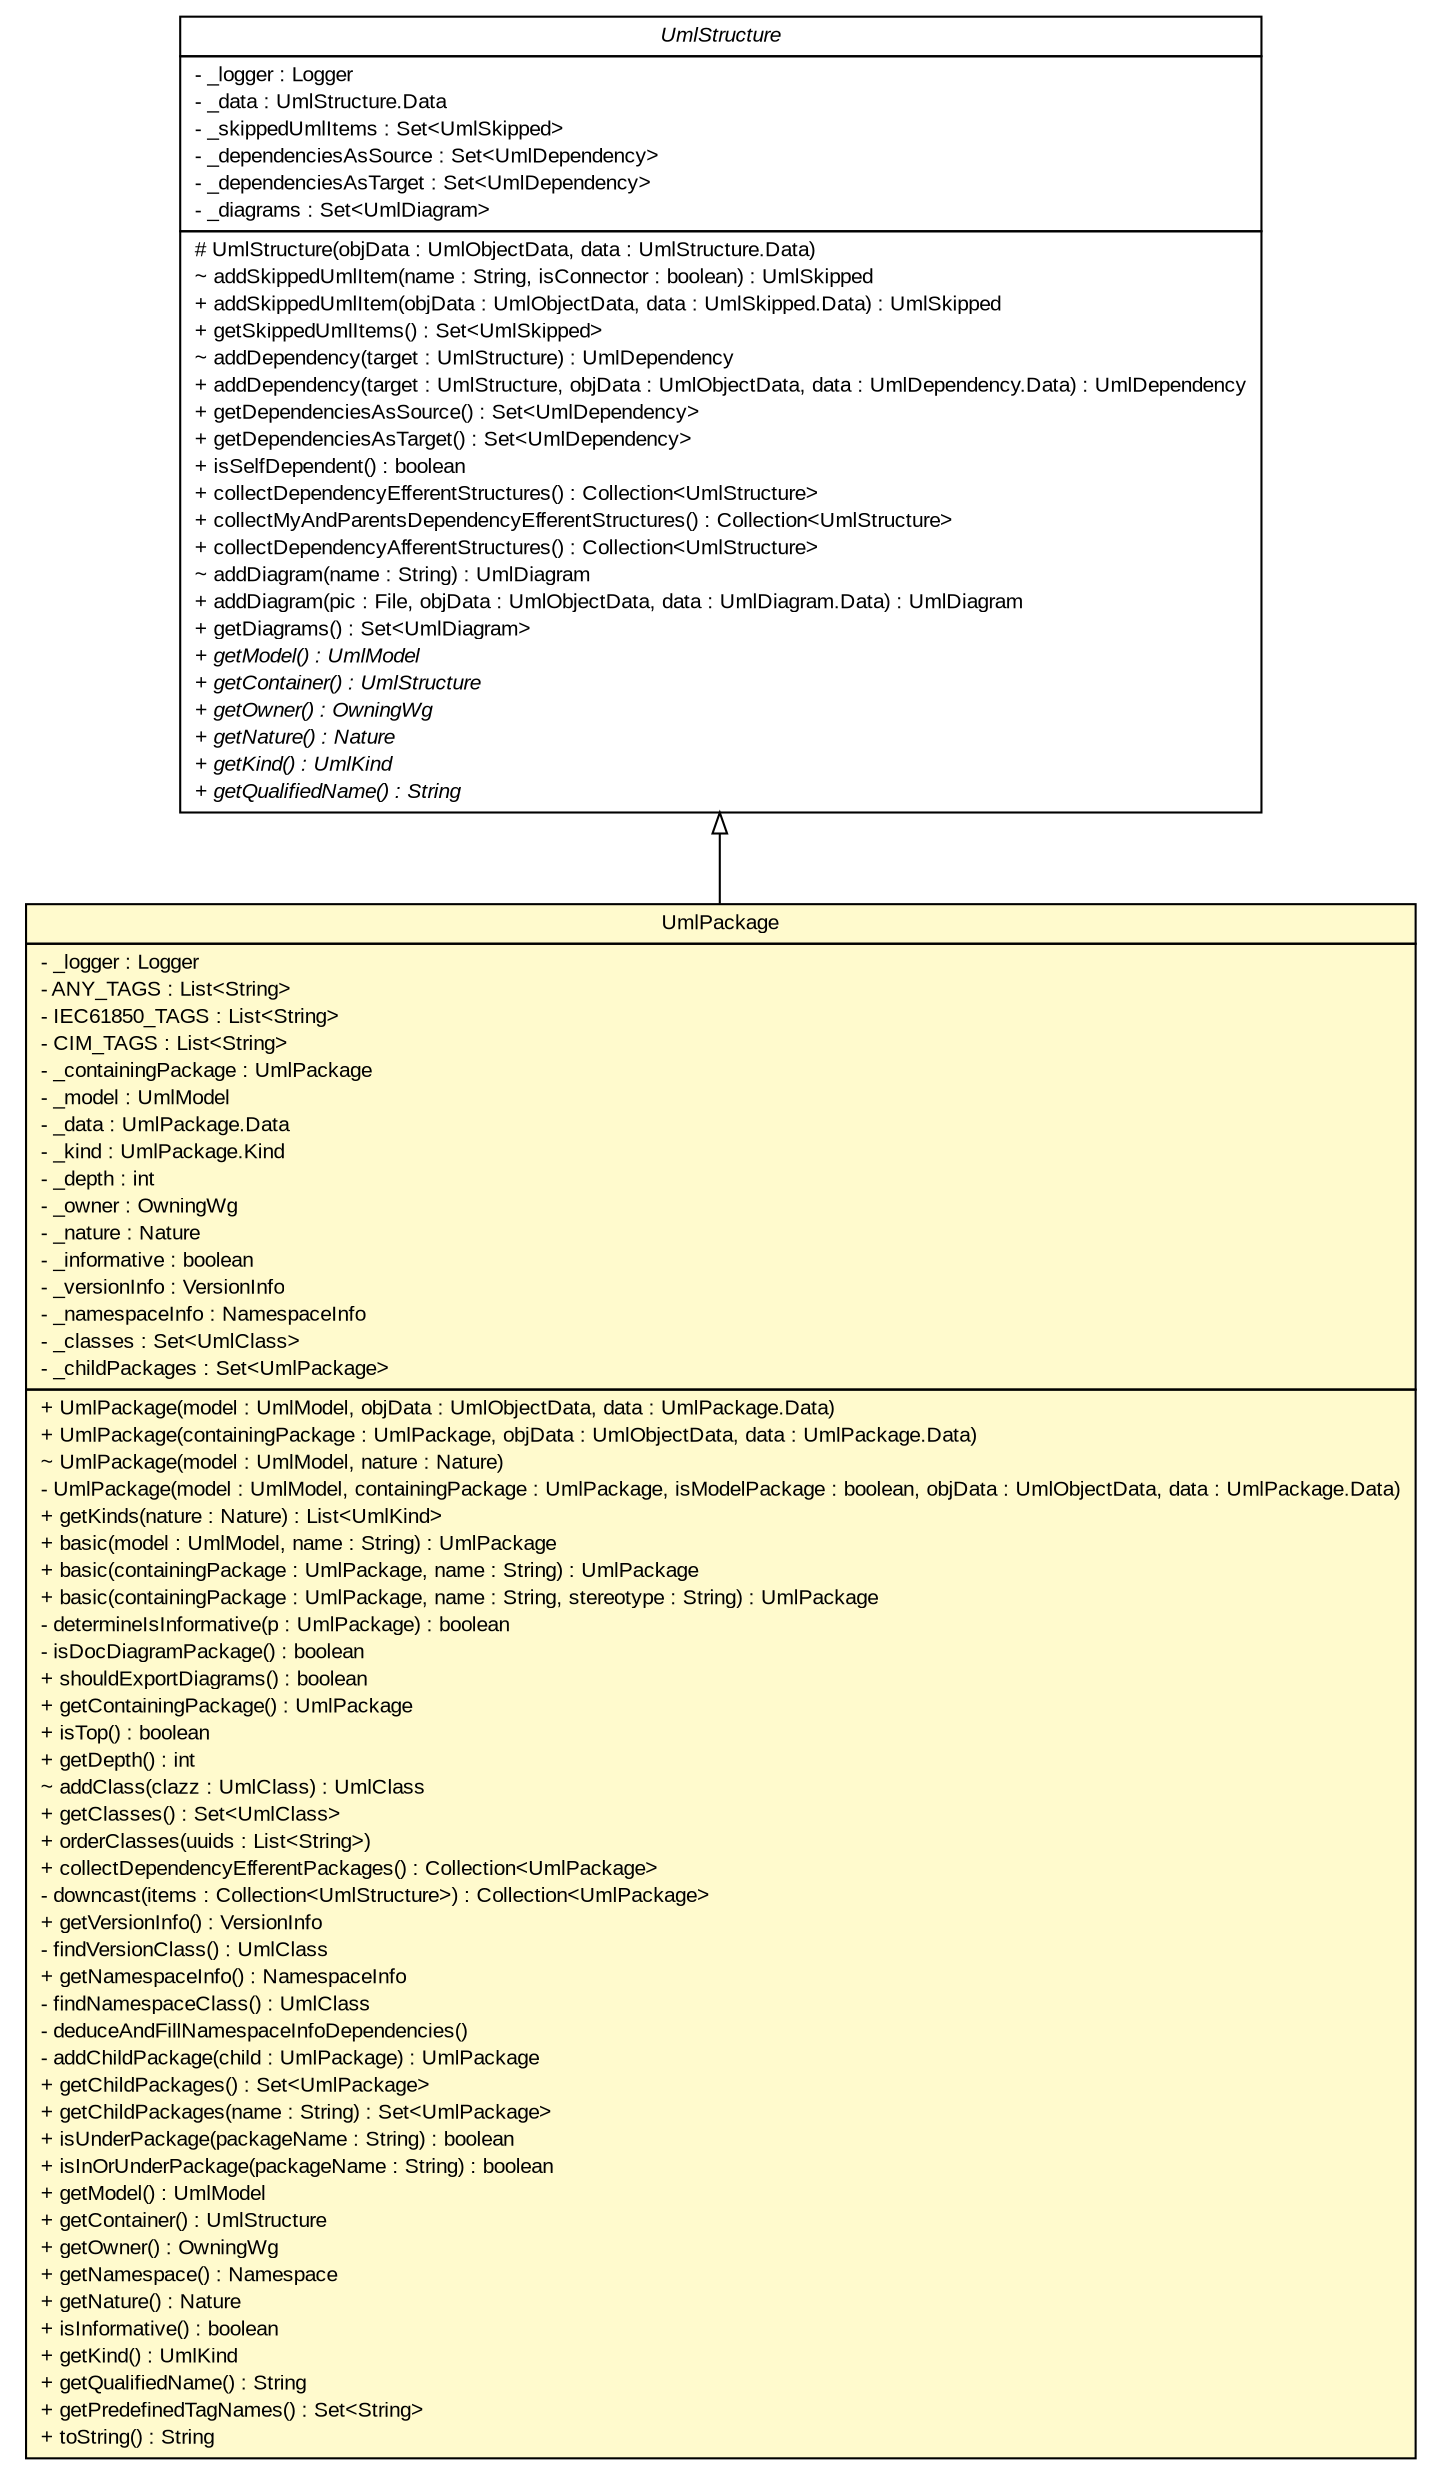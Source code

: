 #!/usr/local/bin/dot
#
# Class diagram 
# Generated by UMLGraph version R5_6_6-6-g3bdff0 (http://www.umlgraph.org/)
#

digraph G {
	edge [fontname="arial",fontsize=10,labelfontname="arial",labelfontsize=10];
	node [fontname="arial",fontsize=10,shape=plaintext];
	nodesep=0.25;
	ranksep=0.5;
	// org.tanjakostic.jcleancim.model.UmlStructure
	c195840 [label=<<table title="org.tanjakostic.jcleancim.model.UmlStructure" border="0" cellborder="1" cellspacing="0" cellpadding="2" port="p" href="./UmlStructure.html">
		<tr><td><table border="0" cellspacing="0" cellpadding="1">
<tr><td align="center" balign="center"><font face="Arial Italic"> UmlStructure </font></td></tr>
		</table></td></tr>
		<tr><td><table border="0" cellspacing="0" cellpadding="1">
<tr><td align="left" balign="left"> - _logger : Logger </td></tr>
<tr><td align="left" balign="left"> - _data : UmlStructure.Data </td></tr>
<tr><td align="left" balign="left"> - _skippedUmlItems : Set&lt;UmlSkipped&gt; </td></tr>
<tr><td align="left" balign="left"> - _dependenciesAsSource : Set&lt;UmlDependency&gt; </td></tr>
<tr><td align="left" balign="left"> - _dependenciesAsTarget : Set&lt;UmlDependency&gt; </td></tr>
<tr><td align="left" balign="left"> - _diagrams : Set&lt;UmlDiagram&gt; </td></tr>
		</table></td></tr>
		<tr><td><table border="0" cellspacing="0" cellpadding="1">
<tr><td align="left" balign="left"> # UmlStructure(objData : UmlObjectData, data : UmlStructure.Data) </td></tr>
<tr><td align="left" balign="left"> ~ addSkippedUmlItem(name : String, isConnector : boolean) : UmlSkipped </td></tr>
<tr><td align="left" balign="left"> + addSkippedUmlItem(objData : UmlObjectData, data : UmlSkipped.Data) : UmlSkipped </td></tr>
<tr><td align="left" balign="left"> + getSkippedUmlItems() : Set&lt;UmlSkipped&gt; </td></tr>
<tr><td align="left" balign="left"> ~ addDependency(target : UmlStructure) : UmlDependency </td></tr>
<tr><td align="left" balign="left"> + addDependency(target : UmlStructure, objData : UmlObjectData, data : UmlDependency.Data) : UmlDependency </td></tr>
<tr><td align="left" balign="left"> + getDependenciesAsSource() : Set&lt;UmlDependency&gt; </td></tr>
<tr><td align="left" balign="left"> + getDependenciesAsTarget() : Set&lt;UmlDependency&gt; </td></tr>
<tr><td align="left" balign="left"> + isSelfDependent() : boolean </td></tr>
<tr><td align="left" balign="left"> + collectDependencyEfferentStructures() : Collection&lt;UmlStructure&gt; </td></tr>
<tr><td align="left" balign="left"> + collectMyAndParentsDependencyEfferentStructures() : Collection&lt;UmlStructure&gt; </td></tr>
<tr><td align="left" balign="left"> + collectDependencyAfferentStructures() : Collection&lt;UmlStructure&gt; </td></tr>
<tr><td align="left" balign="left"> ~ addDiagram(name : String) : UmlDiagram </td></tr>
<tr><td align="left" balign="left"> + addDiagram(pic : File, objData : UmlObjectData, data : UmlDiagram.Data) : UmlDiagram </td></tr>
<tr><td align="left" balign="left"> + getDiagrams() : Set&lt;UmlDiagram&gt; </td></tr>
<tr><td align="left" balign="left"><font face="Arial Italic" point-size="10.0"> + getModel() : UmlModel </font></td></tr>
<tr><td align="left" balign="left"><font face="Arial Italic" point-size="10.0"> + getContainer() : UmlStructure </font></td></tr>
<tr><td align="left" balign="left"><font face="Arial Italic" point-size="10.0"> + getOwner() : OwningWg </font></td></tr>
<tr><td align="left" balign="left"><font face="Arial Italic" point-size="10.0"> + getNature() : Nature </font></td></tr>
<tr><td align="left" balign="left"><font face="Arial Italic" point-size="10.0"> + getKind() : UmlKind </font></td></tr>
<tr><td align="left" balign="left"><font face="Arial Italic" point-size="10.0"> + getQualifiedName() : String </font></td></tr>
		</table></td></tr>
		</table>>, URL="./UmlStructure.html", fontname="arial", fontcolor="black", fontsize=10.0];
	// org.tanjakostic.jcleancim.model.UmlPackage
	c195849 [label=<<table title="org.tanjakostic.jcleancim.model.UmlPackage" border="0" cellborder="1" cellspacing="0" cellpadding="2" port="p" bgcolor="lemonChiffon" href="./UmlPackage.html">
		<tr><td><table border="0" cellspacing="0" cellpadding="1">
<tr><td align="center" balign="center"> UmlPackage </td></tr>
		</table></td></tr>
		<tr><td><table border="0" cellspacing="0" cellpadding="1">
<tr><td align="left" balign="left"> - _logger : Logger </td></tr>
<tr><td align="left" balign="left"> - ANY_TAGS : List&lt;String&gt; </td></tr>
<tr><td align="left" balign="left"> - IEC61850_TAGS : List&lt;String&gt; </td></tr>
<tr><td align="left" balign="left"> - CIM_TAGS : List&lt;String&gt; </td></tr>
<tr><td align="left" balign="left"> - _containingPackage : UmlPackage </td></tr>
<tr><td align="left" balign="left"> - _model : UmlModel </td></tr>
<tr><td align="left" balign="left"> - _data : UmlPackage.Data </td></tr>
<tr><td align="left" balign="left"> - _kind : UmlPackage.Kind </td></tr>
<tr><td align="left" balign="left"> - _depth : int </td></tr>
<tr><td align="left" balign="left"> - _owner : OwningWg </td></tr>
<tr><td align="left" balign="left"> - _nature : Nature </td></tr>
<tr><td align="left" balign="left"> - _informative : boolean </td></tr>
<tr><td align="left" balign="left"> - _versionInfo : VersionInfo </td></tr>
<tr><td align="left" balign="left"> - _namespaceInfo : NamespaceInfo </td></tr>
<tr><td align="left" balign="left"> - _classes : Set&lt;UmlClass&gt; </td></tr>
<tr><td align="left" balign="left"> - _childPackages : Set&lt;UmlPackage&gt; </td></tr>
		</table></td></tr>
		<tr><td><table border="0" cellspacing="0" cellpadding="1">
<tr><td align="left" balign="left"> + UmlPackage(model : UmlModel, objData : UmlObjectData, data : UmlPackage.Data) </td></tr>
<tr><td align="left" balign="left"> + UmlPackage(containingPackage : UmlPackage, objData : UmlObjectData, data : UmlPackage.Data) </td></tr>
<tr><td align="left" balign="left"> ~ UmlPackage(model : UmlModel, nature : Nature) </td></tr>
<tr><td align="left" balign="left"> - UmlPackage(model : UmlModel, containingPackage : UmlPackage, isModelPackage : boolean, objData : UmlObjectData, data : UmlPackage.Data) </td></tr>
<tr><td align="left" balign="left"> + getKinds(nature : Nature) : List&lt;UmlKind&gt; </td></tr>
<tr><td align="left" balign="left"> + basic(model : UmlModel, name : String) : UmlPackage </td></tr>
<tr><td align="left" balign="left"> + basic(containingPackage : UmlPackage, name : String) : UmlPackage </td></tr>
<tr><td align="left" balign="left"> + basic(containingPackage : UmlPackage, name : String, stereotype : String) : UmlPackage </td></tr>
<tr><td align="left" balign="left"> - determineIsInformative(p : UmlPackage) : boolean </td></tr>
<tr><td align="left" balign="left"> - isDocDiagramPackage() : boolean </td></tr>
<tr><td align="left" balign="left"> + shouldExportDiagrams() : boolean </td></tr>
<tr><td align="left" balign="left"> + getContainingPackage() : UmlPackage </td></tr>
<tr><td align="left" balign="left"> + isTop() : boolean </td></tr>
<tr><td align="left" balign="left"> + getDepth() : int </td></tr>
<tr><td align="left" balign="left"> ~ addClass(clazz : UmlClass) : UmlClass </td></tr>
<tr><td align="left" balign="left"> + getClasses() : Set&lt;UmlClass&gt; </td></tr>
<tr><td align="left" balign="left"> + orderClasses(uuids : List&lt;String&gt;) </td></tr>
<tr><td align="left" balign="left"> + collectDependencyEfferentPackages() : Collection&lt;UmlPackage&gt; </td></tr>
<tr><td align="left" balign="left"> - downcast(items : Collection&lt;UmlStructure&gt;) : Collection&lt;UmlPackage&gt; </td></tr>
<tr><td align="left" balign="left"> + getVersionInfo() : VersionInfo </td></tr>
<tr><td align="left" balign="left"> - findVersionClass() : UmlClass </td></tr>
<tr><td align="left" balign="left"> + getNamespaceInfo() : NamespaceInfo </td></tr>
<tr><td align="left" balign="left"> - findNamespaceClass() : UmlClass </td></tr>
<tr><td align="left" balign="left"> - deduceAndFillNamespaceInfoDependencies() </td></tr>
<tr><td align="left" balign="left"> - addChildPackage(child : UmlPackage) : UmlPackage </td></tr>
<tr><td align="left" balign="left"> + getChildPackages() : Set&lt;UmlPackage&gt; </td></tr>
<tr><td align="left" balign="left"> + getChildPackages(name : String) : Set&lt;UmlPackage&gt; </td></tr>
<tr><td align="left" balign="left"> + isUnderPackage(packageName : String) : boolean </td></tr>
<tr><td align="left" balign="left"> + isInOrUnderPackage(packageName : String) : boolean </td></tr>
<tr><td align="left" balign="left"> + getModel() : UmlModel </td></tr>
<tr><td align="left" balign="left"> + getContainer() : UmlStructure </td></tr>
<tr><td align="left" balign="left"> + getOwner() : OwningWg </td></tr>
<tr><td align="left" balign="left"> + getNamespace() : Namespace </td></tr>
<tr><td align="left" balign="left"> + getNature() : Nature </td></tr>
<tr><td align="left" balign="left"> + isInformative() : boolean </td></tr>
<tr><td align="left" balign="left"> + getKind() : UmlKind </td></tr>
<tr><td align="left" balign="left"> + getQualifiedName() : String </td></tr>
<tr><td align="left" balign="left"> + getPredefinedTagNames() : Set&lt;String&gt; </td></tr>
<tr><td align="left" balign="left"> + toString() : String </td></tr>
		</table></td></tr>
		</table>>, URL="./UmlPackage.html", fontname="arial", fontcolor="black", fontsize=10.0];
	//org.tanjakostic.jcleancim.model.UmlPackage extends org.tanjakostic.jcleancim.model.UmlStructure
	c195840:p -> c195849:p [dir=back,arrowtail=empty];
}

